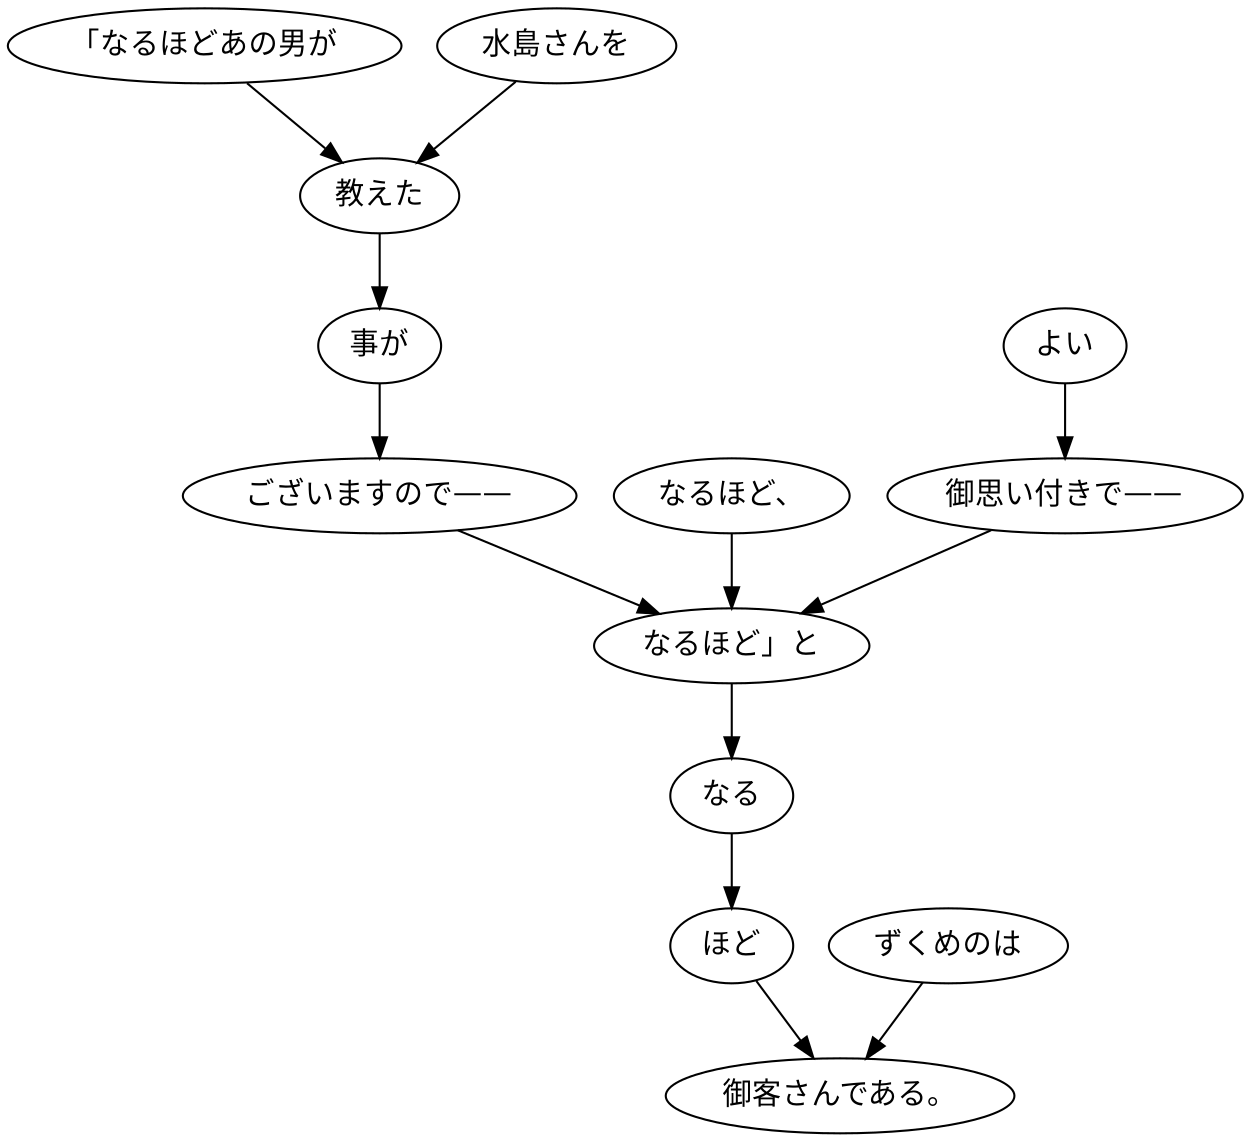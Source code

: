 digraph graph2104 {
	node0 [label="「なるほどあの男が"];
	node1 [label="水島さんを"];
	node2 [label="教えた"];
	node3 [label="事が"];
	node4 [label="ございますので——"];
	node5 [label="なるほど、"];
	node6 [label="よい"];
	node7 [label="御思い付きで——"];
	node8 [label="なるほど」と"];
	node9 [label="なる"];
	node10 [label="ほど"];
	node11 [label="ずくめのは"];
	node12 [label="御客さんである。"];
	node0 -> node2;
	node1 -> node2;
	node2 -> node3;
	node3 -> node4;
	node4 -> node8;
	node5 -> node8;
	node6 -> node7;
	node7 -> node8;
	node8 -> node9;
	node9 -> node10;
	node10 -> node12;
	node11 -> node12;
}
